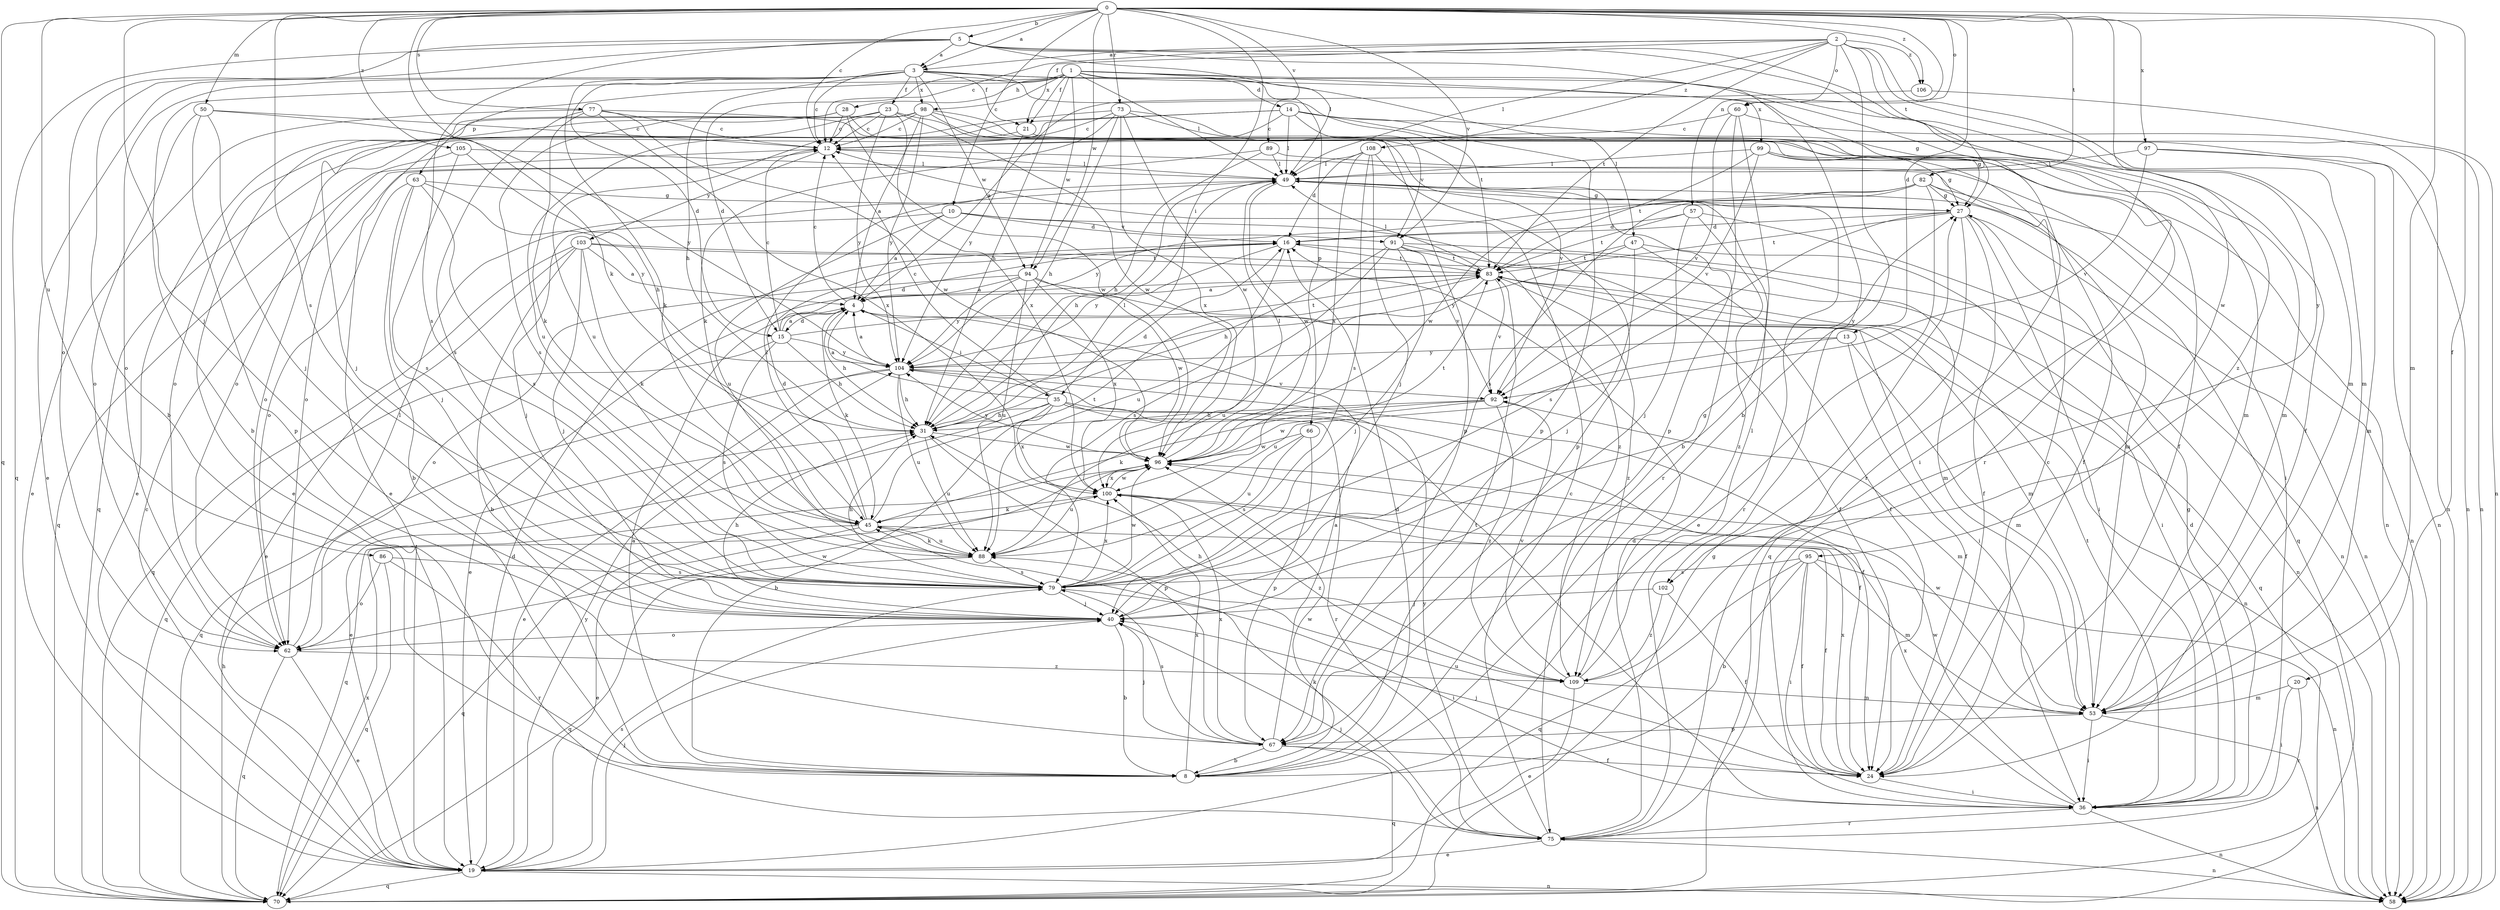 strict digraph  {
0;
1;
2;
3;
4;
5;
8;
10;
12;
13;
14;
15;
16;
19;
20;
21;
23;
24;
27;
28;
31;
35;
36;
40;
45;
47;
49;
50;
53;
57;
58;
60;
62;
63;
66;
67;
70;
73;
75;
77;
79;
82;
83;
86;
88;
89;
91;
92;
94;
95;
96;
97;
98;
99;
100;
102;
103;
104;
105;
106;
108;
109;
0 -> 3  [label=a];
0 -> 5  [label=b];
0 -> 10  [label=c];
0 -> 12  [label=c];
0 -> 13  [label=d];
0 -> 20  [label=f];
0 -> 35  [label=i];
0 -> 40  [label=j];
0 -> 45  [label=k];
0 -> 50  [label=m];
0 -> 53  [label=m];
0 -> 57  [label=n];
0 -> 60  [label=o];
0 -> 70  [label=q];
0 -> 73  [label=r];
0 -> 77  [label=s];
0 -> 79  [label=s];
0 -> 82  [label=t];
0 -> 86  [label=u];
0 -> 89  [label=v];
0 -> 91  [label=v];
0 -> 94  [label=w];
0 -> 97  [label=x];
0 -> 102  [label=y];
0 -> 105  [label=z];
0 -> 106  [label=z];
1 -> 8  [label=b];
1 -> 14  [label=d];
1 -> 15  [label=d];
1 -> 21  [label=f];
1 -> 27  [label=g];
1 -> 28  [label=h];
1 -> 31  [label=h];
1 -> 47  [label=l];
1 -> 49  [label=l];
1 -> 63  [label=p];
1 -> 66  [label=p];
1 -> 75  [label=r];
1 -> 94  [label=w];
1 -> 98  [label=x];
2 -> 3  [label=a];
2 -> 8  [label=b];
2 -> 12  [label=c];
2 -> 21  [label=f];
2 -> 49  [label=l];
2 -> 53  [label=m];
2 -> 60  [label=o];
2 -> 82  [label=t];
2 -> 83  [label=t];
2 -> 106  [label=z];
2 -> 108  [label=z];
2 -> 109  [label=z];
3 -> 12  [label=c];
3 -> 15  [label=d];
3 -> 19  [label=e];
3 -> 21  [label=f];
3 -> 23  [label=f];
3 -> 24  [label=f];
3 -> 31  [label=h];
3 -> 45  [label=k];
3 -> 62  [label=o];
3 -> 83  [label=t];
3 -> 94  [label=w];
3 -> 98  [label=x];
3 -> 99  [label=x];
4 -> 12  [label=c];
4 -> 15  [label=d];
4 -> 31  [label=h];
4 -> 35  [label=i];
4 -> 45  [label=k];
4 -> 58  [label=n];
5 -> 3  [label=a];
5 -> 8  [label=b];
5 -> 49  [label=l];
5 -> 53  [label=m];
5 -> 62  [label=o];
5 -> 70  [label=q];
5 -> 79  [label=s];
5 -> 95  [label=w];
5 -> 102  [label=y];
8 -> 4  [label=a];
8 -> 16  [label=d];
8 -> 83  [label=t];
8 -> 96  [label=w];
8 -> 100  [label=x];
10 -> 4  [label=a];
10 -> 16  [label=d];
10 -> 40  [label=j];
10 -> 88  [label=u];
10 -> 91  [label=v];
10 -> 109  [label=z];
12 -> 49  [label=l];
12 -> 70  [label=q];
12 -> 103  [label=y];
13 -> 24  [label=f];
13 -> 53  [label=m];
13 -> 88  [label=u];
13 -> 104  [label=y];
14 -> 12  [label=c];
14 -> 19  [label=e];
14 -> 49  [label=l];
14 -> 53  [label=m];
14 -> 67  [label=p];
14 -> 70  [label=q];
14 -> 75  [label=r];
14 -> 91  [label=v];
15 -> 4  [label=a];
15 -> 12  [label=c];
15 -> 16  [label=d];
15 -> 31  [label=h];
15 -> 70  [label=q];
15 -> 79  [label=s];
15 -> 83  [label=t];
15 -> 104  [label=y];
16 -> 83  [label=t];
16 -> 88  [label=u];
16 -> 104  [label=y];
19 -> 12  [label=c];
19 -> 16  [label=d];
19 -> 40  [label=j];
19 -> 58  [label=n];
19 -> 70  [label=q];
19 -> 79  [label=s];
19 -> 104  [label=y];
20 -> 36  [label=i];
20 -> 53  [label=m];
20 -> 75  [label=r];
21 -> 58  [label=n];
21 -> 62  [label=o];
21 -> 104  [label=y];
23 -> 12  [label=c];
23 -> 24  [label=f];
23 -> 79  [label=s];
23 -> 88  [label=u];
23 -> 96  [label=w];
23 -> 100  [label=x];
23 -> 104  [label=y];
24 -> 12  [label=c];
24 -> 36  [label=i];
24 -> 40  [label=j];
24 -> 88  [label=u];
24 -> 100  [label=x];
27 -> 16  [label=d];
27 -> 24  [label=f];
27 -> 36  [label=i];
27 -> 58  [label=n];
27 -> 70  [label=q];
27 -> 79  [label=s];
27 -> 83  [label=t];
28 -> 12  [label=c];
28 -> 19  [label=e];
28 -> 40  [label=j];
28 -> 92  [label=v];
28 -> 96  [label=w];
31 -> 16  [label=d];
31 -> 49  [label=l];
31 -> 67  [label=p];
31 -> 88  [label=u];
31 -> 96  [label=w];
35 -> 4  [label=a];
35 -> 8  [label=b];
35 -> 12  [label=c];
35 -> 19  [label=e];
35 -> 24  [label=f];
35 -> 31  [label=h];
35 -> 36  [label=i];
35 -> 75  [label=r];
35 -> 100  [label=x];
36 -> 16  [label=d];
36 -> 27  [label=g];
36 -> 58  [label=n];
36 -> 75  [label=r];
36 -> 83  [label=t];
36 -> 96  [label=w];
36 -> 100  [label=x];
40 -> 8  [label=b];
40 -> 27  [label=g];
40 -> 31  [label=h];
40 -> 62  [label=o];
45 -> 16  [label=d];
45 -> 19  [label=e];
45 -> 24  [label=f];
45 -> 49  [label=l];
45 -> 70  [label=q];
45 -> 83  [label=t];
45 -> 88  [label=u];
47 -> 24  [label=f];
47 -> 36  [label=i];
47 -> 40  [label=j];
47 -> 83  [label=t];
47 -> 104  [label=y];
49 -> 27  [label=g];
49 -> 31  [label=h];
49 -> 70  [label=q];
49 -> 75  [label=r];
49 -> 96  [label=w];
50 -> 12  [label=c];
50 -> 40  [label=j];
50 -> 62  [label=o];
50 -> 67  [label=p];
50 -> 104  [label=y];
53 -> 36  [label=i];
53 -> 58  [label=n];
53 -> 67  [label=p];
53 -> 96  [label=w];
57 -> 16  [label=d];
57 -> 40  [label=j];
57 -> 58  [label=n];
57 -> 83  [label=t];
57 -> 109  [label=z];
60 -> 8  [label=b];
60 -> 12  [label=c];
60 -> 58  [label=n];
60 -> 67  [label=p];
60 -> 92  [label=v];
62 -> 19  [label=e];
62 -> 49  [label=l];
62 -> 70  [label=q];
62 -> 96  [label=w];
62 -> 109  [label=z];
63 -> 8  [label=b];
63 -> 27  [label=g];
63 -> 40  [label=j];
63 -> 62  [label=o];
63 -> 79  [label=s];
63 -> 104  [label=y];
66 -> 67  [label=p];
66 -> 79  [label=s];
66 -> 88  [label=u];
66 -> 96  [label=w];
67 -> 4  [label=a];
67 -> 8  [label=b];
67 -> 24  [label=f];
67 -> 40  [label=j];
67 -> 70  [label=q];
67 -> 79  [label=s];
67 -> 100  [label=x];
70 -> 27  [label=g];
70 -> 31  [label=h];
70 -> 100  [label=x];
73 -> 12  [label=c];
73 -> 31  [label=h];
73 -> 45  [label=k];
73 -> 62  [label=o];
73 -> 67  [label=p];
73 -> 75  [label=r];
73 -> 96  [label=w];
73 -> 100  [label=x];
75 -> 12  [label=c];
75 -> 16  [label=d];
75 -> 19  [label=e];
75 -> 40  [label=j];
75 -> 45  [label=k];
75 -> 58  [label=n];
75 -> 104  [label=y];
77 -> 12  [label=c];
77 -> 19  [label=e];
77 -> 36  [label=i];
77 -> 45  [label=k];
77 -> 79  [label=s];
77 -> 96  [label=w];
77 -> 100  [label=x];
79 -> 31  [label=h];
79 -> 36  [label=i];
79 -> 40  [label=j];
79 -> 96  [label=w];
79 -> 100  [label=x];
82 -> 19  [label=e];
82 -> 27  [label=g];
82 -> 53  [label=m];
82 -> 58  [label=n];
82 -> 79  [label=s];
82 -> 96  [label=w];
82 -> 104  [label=y];
83 -> 4  [label=a];
83 -> 19  [label=e];
83 -> 49  [label=l];
83 -> 53  [label=m];
83 -> 70  [label=q];
83 -> 88  [label=u];
83 -> 92  [label=v];
83 -> 109  [label=z];
86 -> 62  [label=o];
86 -> 70  [label=q];
86 -> 75  [label=r];
86 -> 79  [label=s];
88 -> 45  [label=k];
88 -> 70  [label=q];
88 -> 79  [label=s];
89 -> 31  [label=h];
89 -> 36  [label=i];
89 -> 49  [label=l];
89 -> 62  [label=o];
91 -> 24  [label=f];
91 -> 31  [label=h];
91 -> 40  [label=j];
91 -> 58  [label=n];
91 -> 79  [label=s];
91 -> 83  [label=t];
91 -> 92  [label=v];
92 -> 31  [label=h];
92 -> 45  [label=k];
92 -> 53  [label=m];
92 -> 96  [label=w];
92 -> 109  [label=z];
94 -> 4  [label=a];
94 -> 36  [label=i];
94 -> 62  [label=o];
94 -> 88  [label=u];
94 -> 96  [label=w];
94 -> 100  [label=x];
94 -> 104  [label=y];
95 -> 8  [label=b];
95 -> 24  [label=f];
95 -> 36  [label=i];
95 -> 53  [label=m];
95 -> 58  [label=n];
95 -> 70  [label=q];
95 -> 79  [label=s];
96 -> 49  [label=l];
96 -> 70  [label=q];
96 -> 83  [label=t];
96 -> 88  [label=u];
96 -> 100  [label=x];
96 -> 104  [label=y];
97 -> 49  [label=l];
97 -> 53  [label=m];
97 -> 58  [label=n];
97 -> 92  [label=v];
98 -> 4  [label=a];
98 -> 12  [label=c];
98 -> 19  [label=e];
98 -> 27  [label=g];
98 -> 53  [label=m];
98 -> 58  [label=n];
98 -> 88  [label=u];
98 -> 104  [label=y];
99 -> 24  [label=f];
99 -> 27  [label=g];
99 -> 49  [label=l];
99 -> 58  [label=n];
99 -> 83  [label=t];
99 -> 92  [label=v];
100 -> 45  [label=k];
100 -> 96  [label=w];
100 -> 109  [label=z];
102 -> 24  [label=f];
102 -> 40  [label=j];
102 -> 109  [label=z];
103 -> 4  [label=a];
103 -> 8  [label=b];
103 -> 19  [label=e];
103 -> 40  [label=j];
103 -> 45  [label=k];
103 -> 53  [label=m];
103 -> 70  [label=q];
103 -> 83  [label=t];
104 -> 4  [label=a];
104 -> 19  [label=e];
104 -> 24  [label=f];
104 -> 31  [label=h];
104 -> 70  [label=q];
104 -> 88  [label=u];
104 -> 92  [label=v];
105 -> 31  [label=h];
105 -> 49  [label=l];
105 -> 62  [label=o];
105 -> 79  [label=s];
106 -> 4  [label=a];
106 -> 58  [label=n];
108 -> 16  [label=d];
108 -> 40  [label=j];
108 -> 49  [label=l];
108 -> 67  [label=p];
108 -> 79  [label=s];
108 -> 100  [label=x];
109 -> 19  [label=e];
109 -> 31  [label=h];
109 -> 49  [label=l];
109 -> 53  [label=m];
109 -> 92  [label=v];
}

